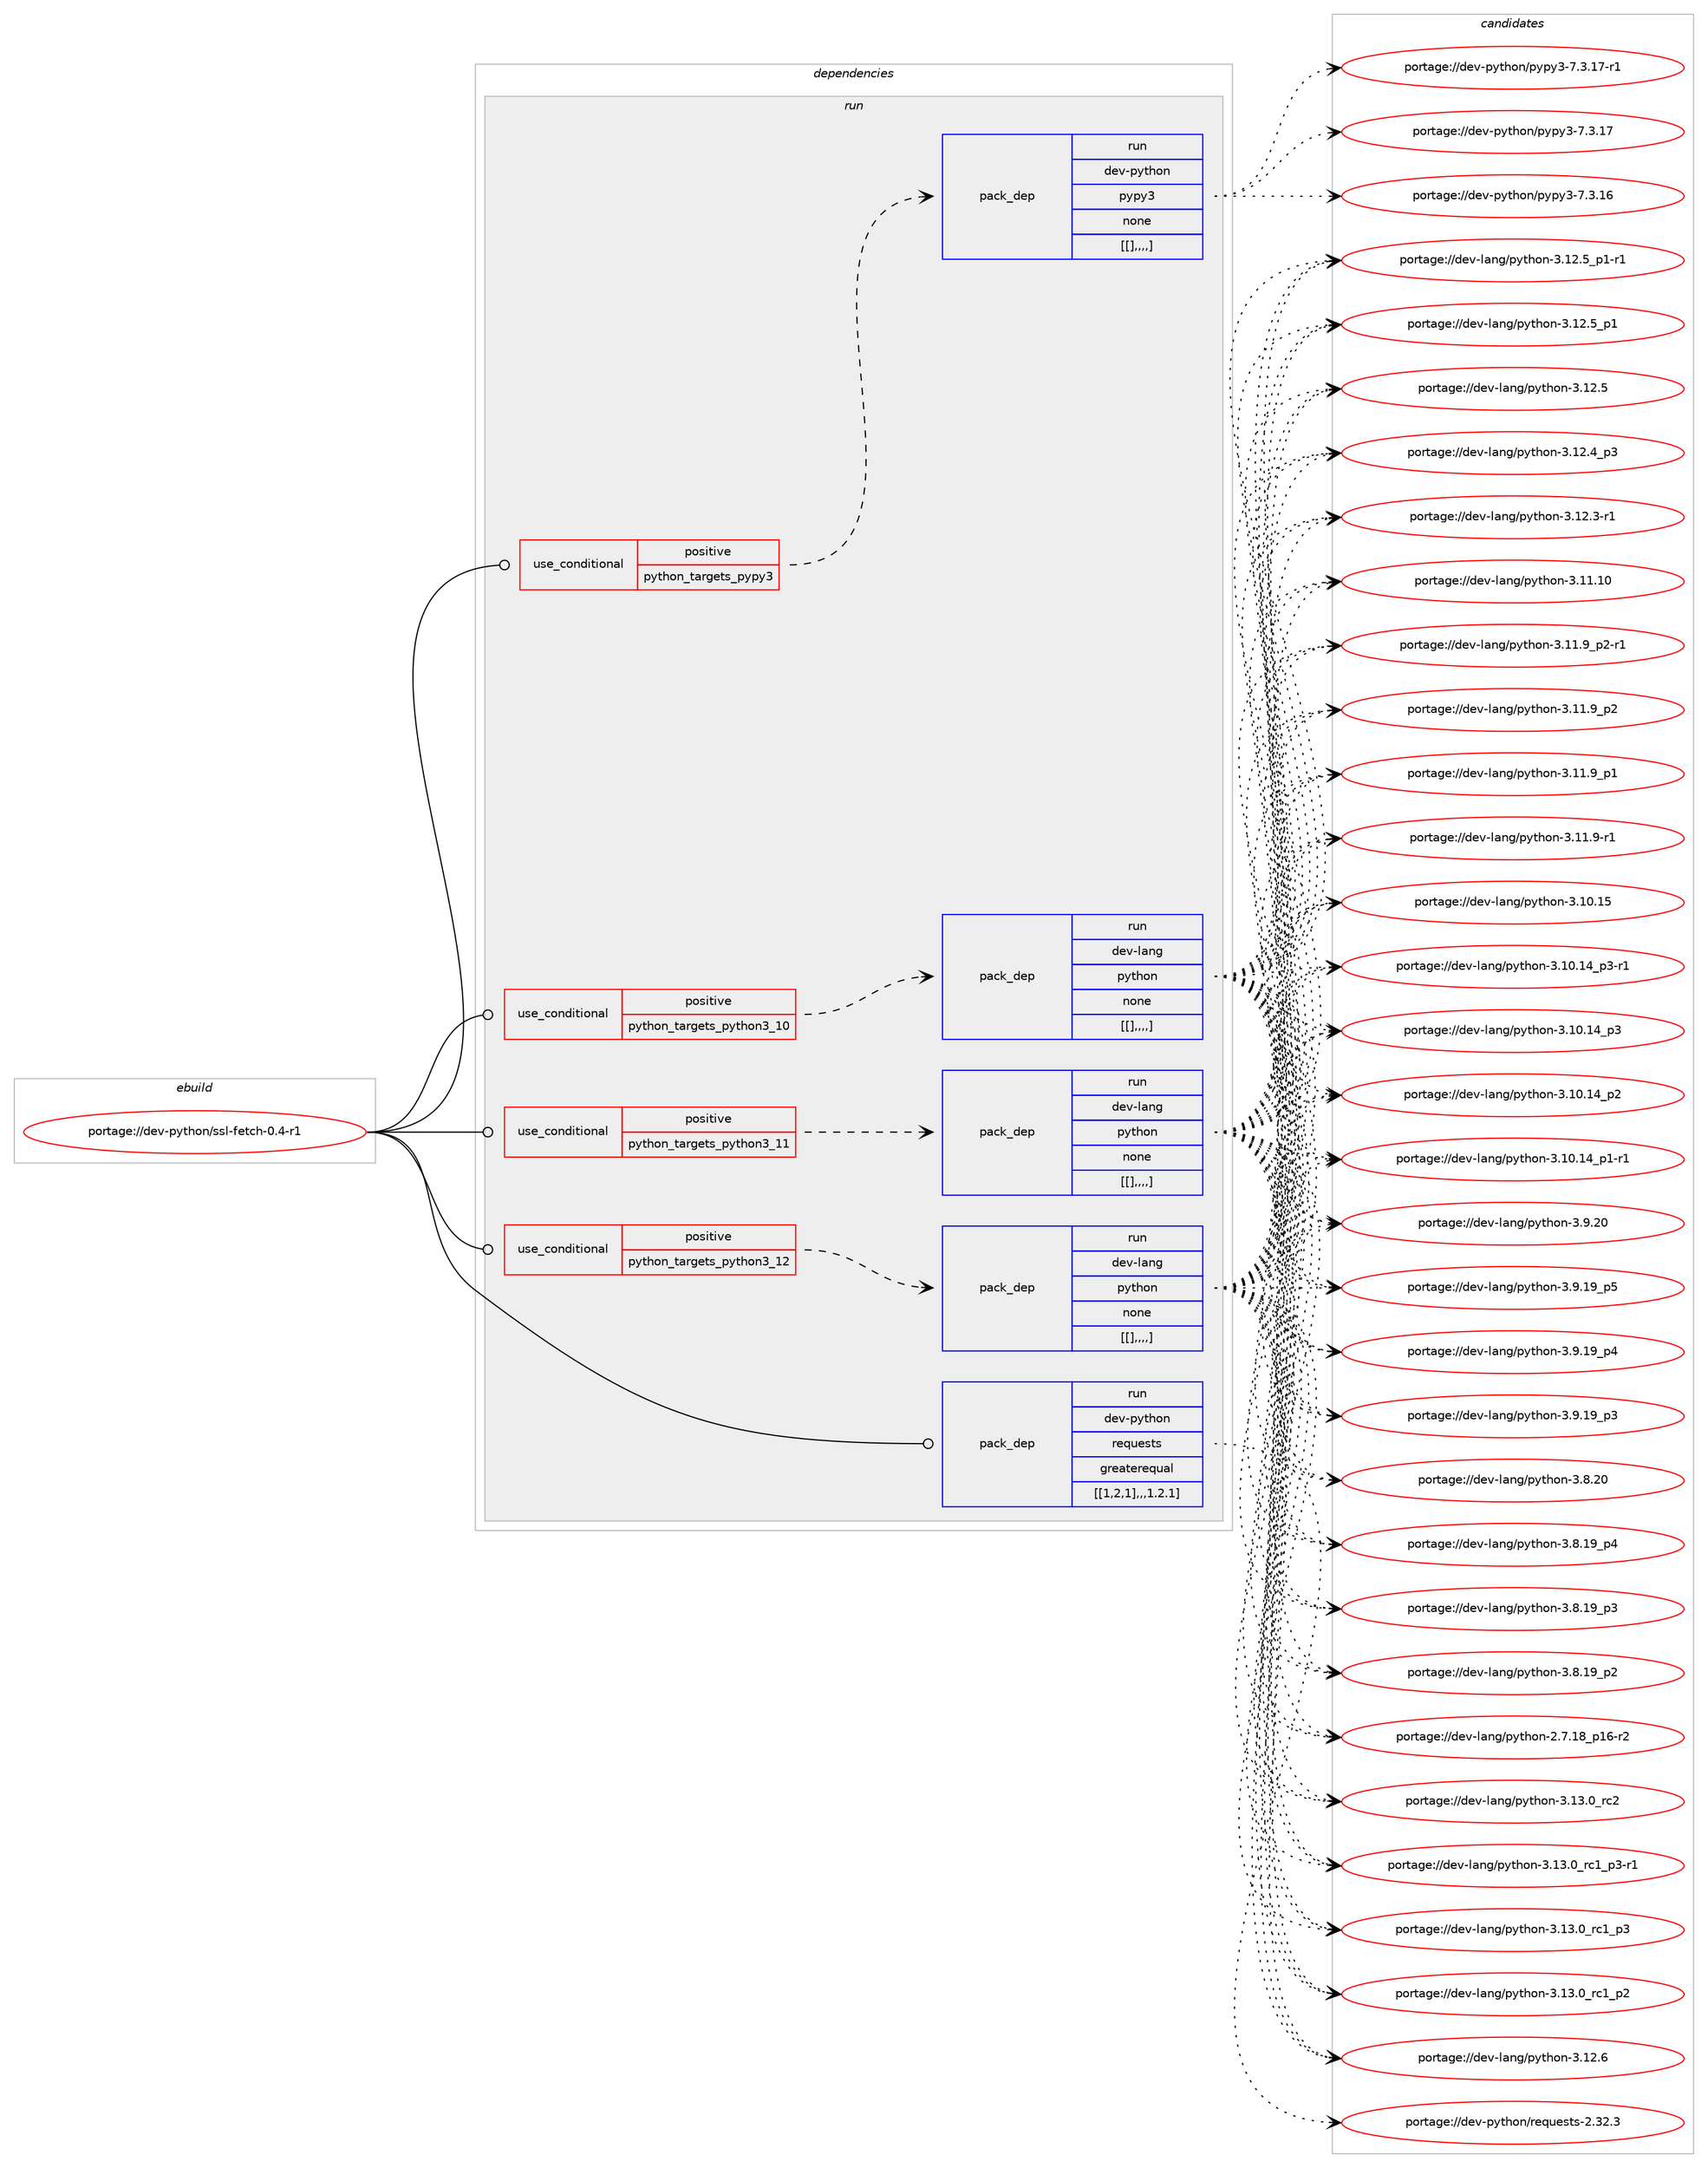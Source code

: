 digraph prolog {

# *************
# Graph options
# *************

newrank=true;
concentrate=true;
compound=true;
graph [rankdir=LR,fontname=Helvetica,fontsize=10,ranksep=1.5];#, ranksep=2.5, nodesep=0.2];
edge  [arrowhead=vee];
node  [fontname=Helvetica,fontsize=10];

# **********
# The ebuild
# **********

subgraph cluster_leftcol {
color=gray;
label=<<i>ebuild</i>>;
id [label="portage://dev-python/ssl-fetch-0.4-r1", color=red, width=4, href="../dev-python/ssl-fetch-0.4-r1.svg"];
}

# ****************
# The dependencies
# ****************

subgraph cluster_midcol {
color=gray;
label=<<i>dependencies</i>>;
subgraph cluster_compile {
fillcolor="#eeeeee";
style=filled;
label=<<i>compile</i>>;
}
subgraph cluster_compileandrun {
fillcolor="#eeeeee";
style=filled;
label=<<i>compile and run</i>>;
}
subgraph cluster_run {
fillcolor="#eeeeee";
style=filled;
label=<<i>run</i>>;
subgraph cond41156 {
dependency166941 [label=<<TABLE BORDER="0" CELLBORDER="1" CELLSPACING="0" CELLPADDING="4"><TR><TD ROWSPAN="3" CELLPADDING="10">use_conditional</TD></TR><TR><TD>positive</TD></TR><TR><TD>python_targets_pypy3</TD></TR></TABLE>>, shape=none, color=red];
subgraph pack124524 {
dependency166942 [label=<<TABLE BORDER="0" CELLBORDER="1" CELLSPACING="0" CELLPADDING="4" WIDTH="220"><TR><TD ROWSPAN="6" CELLPADDING="30">pack_dep</TD></TR><TR><TD WIDTH="110">run</TD></TR><TR><TD>dev-python</TD></TR><TR><TD>pypy3</TD></TR><TR><TD>none</TD></TR><TR><TD>[[],,,,]</TD></TR></TABLE>>, shape=none, color=blue];
}
dependency166941:e -> dependency166942:w [weight=20,style="dashed",arrowhead="vee"];
}
id:e -> dependency166941:w [weight=20,style="solid",arrowhead="odot"];
subgraph cond41157 {
dependency166943 [label=<<TABLE BORDER="0" CELLBORDER="1" CELLSPACING="0" CELLPADDING="4"><TR><TD ROWSPAN="3" CELLPADDING="10">use_conditional</TD></TR><TR><TD>positive</TD></TR><TR><TD>python_targets_python3_10</TD></TR></TABLE>>, shape=none, color=red];
subgraph pack124525 {
dependency166944 [label=<<TABLE BORDER="0" CELLBORDER="1" CELLSPACING="0" CELLPADDING="4" WIDTH="220"><TR><TD ROWSPAN="6" CELLPADDING="30">pack_dep</TD></TR><TR><TD WIDTH="110">run</TD></TR><TR><TD>dev-lang</TD></TR><TR><TD>python</TD></TR><TR><TD>none</TD></TR><TR><TD>[[],,,,]</TD></TR></TABLE>>, shape=none, color=blue];
}
dependency166943:e -> dependency166944:w [weight=20,style="dashed",arrowhead="vee"];
}
id:e -> dependency166943:w [weight=20,style="solid",arrowhead="odot"];
subgraph cond41158 {
dependency166945 [label=<<TABLE BORDER="0" CELLBORDER="1" CELLSPACING="0" CELLPADDING="4"><TR><TD ROWSPAN="3" CELLPADDING="10">use_conditional</TD></TR><TR><TD>positive</TD></TR><TR><TD>python_targets_python3_11</TD></TR></TABLE>>, shape=none, color=red];
subgraph pack124526 {
dependency166946 [label=<<TABLE BORDER="0" CELLBORDER="1" CELLSPACING="0" CELLPADDING="4" WIDTH="220"><TR><TD ROWSPAN="6" CELLPADDING="30">pack_dep</TD></TR><TR><TD WIDTH="110">run</TD></TR><TR><TD>dev-lang</TD></TR><TR><TD>python</TD></TR><TR><TD>none</TD></TR><TR><TD>[[],,,,]</TD></TR></TABLE>>, shape=none, color=blue];
}
dependency166945:e -> dependency166946:w [weight=20,style="dashed",arrowhead="vee"];
}
id:e -> dependency166945:w [weight=20,style="solid",arrowhead="odot"];
subgraph cond41159 {
dependency166947 [label=<<TABLE BORDER="0" CELLBORDER="1" CELLSPACING="0" CELLPADDING="4"><TR><TD ROWSPAN="3" CELLPADDING="10">use_conditional</TD></TR><TR><TD>positive</TD></TR><TR><TD>python_targets_python3_12</TD></TR></TABLE>>, shape=none, color=red];
subgraph pack124527 {
dependency166948 [label=<<TABLE BORDER="0" CELLBORDER="1" CELLSPACING="0" CELLPADDING="4" WIDTH="220"><TR><TD ROWSPAN="6" CELLPADDING="30">pack_dep</TD></TR><TR><TD WIDTH="110">run</TD></TR><TR><TD>dev-lang</TD></TR><TR><TD>python</TD></TR><TR><TD>none</TD></TR><TR><TD>[[],,,,]</TD></TR></TABLE>>, shape=none, color=blue];
}
dependency166947:e -> dependency166948:w [weight=20,style="dashed",arrowhead="vee"];
}
id:e -> dependency166947:w [weight=20,style="solid",arrowhead="odot"];
subgraph pack124528 {
dependency166949 [label=<<TABLE BORDER="0" CELLBORDER="1" CELLSPACING="0" CELLPADDING="4" WIDTH="220"><TR><TD ROWSPAN="6" CELLPADDING="30">pack_dep</TD></TR><TR><TD WIDTH="110">run</TD></TR><TR><TD>dev-python</TD></TR><TR><TD>requests</TD></TR><TR><TD>greaterequal</TD></TR><TR><TD>[[1,2,1],,,1.2.1]</TD></TR></TABLE>>, shape=none, color=blue];
}
id:e -> dependency166949:w [weight=20,style="solid",arrowhead="odot"];
}
}

# **************
# The candidates
# **************

subgraph cluster_choices {
rank=same;
color=gray;
label=<<i>candidates</i>>;

subgraph choice124524 {
color=black;
nodesep=1;
choice100101118451121211161041111104711212111212151455546514649554511449 [label="portage://dev-python/pypy3-7.3.17-r1", color=red, width=4,href="../dev-python/pypy3-7.3.17-r1.svg"];
choice10010111845112121116104111110471121211121215145554651464955 [label="portage://dev-python/pypy3-7.3.17", color=red, width=4,href="../dev-python/pypy3-7.3.17.svg"];
choice10010111845112121116104111110471121211121215145554651464954 [label="portage://dev-python/pypy3-7.3.16", color=red, width=4,href="../dev-python/pypy3-7.3.16.svg"];
dependency166942:e -> choice100101118451121211161041111104711212111212151455546514649554511449:w [style=dotted,weight="100"];
dependency166942:e -> choice10010111845112121116104111110471121211121215145554651464955:w [style=dotted,weight="100"];
dependency166942:e -> choice10010111845112121116104111110471121211121215145554651464954:w [style=dotted,weight="100"];
}
subgraph choice124525 {
color=black;
nodesep=1;
choice10010111845108971101034711212111610411111045514649514648951149950 [label="portage://dev-lang/python-3.13.0_rc2", color=red, width=4,href="../dev-lang/python-3.13.0_rc2.svg"];
choice1001011184510897110103471121211161041111104551464951464895114994995112514511449 [label="portage://dev-lang/python-3.13.0_rc1_p3-r1", color=red, width=4,href="../dev-lang/python-3.13.0_rc1_p3-r1.svg"];
choice100101118451089711010347112121116104111110455146495146489511499499511251 [label="portage://dev-lang/python-3.13.0_rc1_p3", color=red, width=4,href="../dev-lang/python-3.13.0_rc1_p3.svg"];
choice100101118451089711010347112121116104111110455146495146489511499499511250 [label="portage://dev-lang/python-3.13.0_rc1_p2", color=red, width=4,href="../dev-lang/python-3.13.0_rc1_p2.svg"];
choice10010111845108971101034711212111610411111045514649504654 [label="portage://dev-lang/python-3.12.6", color=red, width=4,href="../dev-lang/python-3.12.6.svg"];
choice1001011184510897110103471121211161041111104551464950465395112494511449 [label="portage://dev-lang/python-3.12.5_p1-r1", color=red, width=4,href="../dev-lang/python-3.12.5_p1-r1.svg"];
choice100101118451089711010347112121116104111110455146495046539511249 [label="portage://dev-lang/python-3.12.5_p1", color=red, width=4,href="../dev-lang/python-3.12.5_p1.svg"];
choice10010111845108971101034711212111610411111045514649504653 [label="portage://dev-lang/python-3.12.5", color=red, width=4,href="../dev-lang/python-3.12.5.svg"];
choice100101118451089711010347112121116104111110455146495046529511251 [label="portage://dev-lang/python-3.12.4_p3", color=red, width=4,href="../dev-lang/python-3.12.4_p3.svg"];
choice100101118451089711010347112121116104111110455146495046514511449 [label="portage://dev-lang/python-3.12.3-r1", color=red, width=4,href="../dev-lang/python-3.12.3-r1.svg"];
choice1001011184510897110103471121211161041111104551464949464948 [label="portage://dev-lang/python-3.11.10", color=red, width=4,href="../dev-lang/python-3.11.10.svg"];
choice1001011184510897110103471121211161041111104551464949465795112504511449 [label="portage://dev-lang/python-3.11.9_p2-r1", color=red, width=4,href="../dev-lang/python-3.11.9_p2-r1.svg"];
choice100101118451089711010347112121116104111110455146494946579511250 [label="portage://dev-lang/python-3.11.9_p2", color=red, width=4,href="../dev-lang/python-3.11.9_p2.svg"];
choice100101118451089711010347112121116104111110455146494946579511249 [label="portage://dev-lang/python-3.11.9_p1", color=red, width=4,href="../dev-lang/python-3.11.9_p1.svg"];
choice100101118451089711010347112121116104111110455146494946574511449 [label="portage://dev-lang/python-3.11.9-r1", color=red, width=4,href="../dev-lang/python-3.11.9-r1.svg"];
choice1001011184510897110103471121211161041111104551464948464953 [label="portage://dev-lang/python-3.10.15", color=red, width=4,href="../dev-lang/python-3.10.15.svg"];
choice100101118451089711010347112121116104111110455146494846495295112514511449 [label="portage://dev-lang/python-3.10.14_p3-r1", color=red, width=4,href="../dev-lang/python-3.10.14_p3-r1.svg"];
choice10010111845108971101034711212111610411111045514649484649529511251 [label="portage://dev-lang/python-3.10.14_p3", color=red, width=4,href="../dev-lang/python-3.10.14_p3.svg"];
choice10010111845108971101034711212111610411111045514649484649529511250 [label="portage://dev-lang/python-3.10.14_p2", color=red, width=4,href="../dev-lang/python-3.10.14_p2.svg"];
choice100101118451089711010347112121116104111110455146494846495295112494511449 [label="portage://dev-lang/python-3.10.14_p1-r1", color=red, width=4,href="../dev-lang/python-3.10.14_p1-r1.svg"];
choice10010111845108971101034711212111610411111045514657465048 [label="portage://dev-lang/python-3.9.20", color=red, width=4,href="../dev-lang/python-3.9.20.svg"];
choice100101118451089711010347112121116104111110455146574649579511253 [label="portage://dev-lang/python-3.9.19_p5", color=red, width=4,href="../dev-lang/python-3.9.19_p5.svg"];
choice100101118451089711010347112121116104111110455146574649579511252 [label="portage://dev-lang/python-3.9.19_p4", color=red, width=4,href="../dev-lang/python-3.9.19_p4.svg"];
choice100101118451089711010347112121116104111110455146574649579511251 [label="portage://dev-lang/python-3.9.19_p3", color=red, width=4,href="../dev-lang/python-3.9.19_p3.svg"];
choice10010111845108971101034711212111610411111045514656465048 [label="portage://dev-lang/python-3.8.20", color=red, width=4,href="../dev-lang/python-3.8.20.svg"];
choice100101118451089711010347112121116104111110455146564649579511252 [label="portage://dev-lang/python-3.8.19_p4", color=red, width=4,href="../dev-lang/python-3.8.19_p4.svg"];
choice100101118451089711010347112121116104111110455146564649579511251 [label="portage://dev-lang/python-3.8.19_p3", color=red, width=4,href="../dev-lang/python-3.8.19_p3.svg"];
choice100101118451089711010347112121116104111110455146564649579511250 [label="portage://dev-lang/python-3.8.19_p2", color=red, width=4,href="../dev-lang/python-3.8.19_p2.svg"];
choice100101118451089711010347112121116104111110455046554649569511249544511450 [label="portage://dev-lang/python-2.7.18_p16-r2", color=red, width=4,href="../dev-lang/python-2.7.18_p16-r2.svg"];
dependency166944:e -> choice10010111845108971101034711212111610411111045514649514648951149950:w [style=dotted,weight="100"];
dependency166944:e -> choice1001011184510897110103471121211161041111104551464951464895114994995112514511449:w [style=dotted,weight="100"];
dependency166944:e -> choice100101118451089711010347112121116104111110455146495146489511499499511251:w [style=dotted,weight="100"];
dependency166944:e -> choice100101118451089711010347112121116104111110455146495146489511499499511250:w [style=dotted,weight="100"];
dependency166944:e -> choice10010111845108971101034711212111610411111045514649504654:w [style=dotted,weight="100"];
dependency166944:e -> choice1001011184510897110103471121211161041111104551464950465395112494511449:w [style=dotted,weight="100"];
dependency166944:e -> choice100101118451089711010347112121116104111110455146495046539511249:w [style=dotted,weight="100"];
dependency166944:e -> choice10010111845108971101034711212111610411111045514649504653:w [style=dotted,weight="100"];
dependency166944:e -> choice100101118451089711010347112121116104111110455146495046529511251:w [style=dotted,weight="100"];
dependency166944:e -> choice100101118451089711010347112121116104111110455146495046514511449:w [style=dotted,weight="100"];
dependency166944:e -> choice1001011184510897110103471121211161041111104551464949464948:w [style=dotted,weight="100"];
dependency166944:e -> choice1001011184510897110103471121211161041111104551464949465795112504511449:w [style=dotted,weight="100"];
dependency166944:e -> choice100101118451089711010347112121116104111110455146494946579511250:w [style=dotted,weight="100"];
dependency166944:e -> choice100101118451089711010347112121116104111110455146494946579511249:w [style=dotted,weight="100"];
dependency166944:e -> choice100101118451089711010347112121116104111110455146494946574511449:w [style=dotted,weight="100"];
dependency166944:e -> choice1001011184510897110103471121211161041111104551464948464953:w [style=dotted,weight="100"];
dependency166944:e -> choice100101118451089711010347112121116104111110455146494846495295112514511449:w [style=dotted,weight="100"];
dependency166944:e -> choice10010111845108971101034711212111610411111045514649484649529511251:w [style=dotted,weight="100"];
dependency166944:e -> choice10010111845108971101034711212111610411111045514649484649529511250:w [style=dotted,weight="100"];
dependency166944:e -> choice100101118451089711010347112121116104111110455146494846495295112494511449:w [style=dotted,weight="100"];
dependency166944:e -> choice10010111845108971101034711212111610411111045514657465048:w [style=dotted,weight="100"];
dependency166944:e -> choice100101118451089711010347112121116104111110455146574649579511253:w [style=dotted,weight="100"];
dependency166944:e -> choice100101118451089711010347112121116104111110455146574649579511252:w [style=dotted,weight="100"];
dependency166944:e -> choice100101118451089711010347112121116104111110455146574649579511251:w [style=dotted,weight="100"];
dependency166944:e -> choice10010111845108971101034711212111610411111045514656465048:w [style=dotted,weight="100"];
dependency166944:e -> choice100101118451089711010347112121116104111110455146564649579511252:w [style=dotted,weight="100"];
dependency166944:e -> choice100101118451089711010347112121116104111110455146564649579511251:w [style=dotted,weight="100"];
dependency166944:e -> choice100101118451089711010347112121116104111110455146564649579511250:w [style=dotted,weight="100"];
dependency166944:e -> choice100101118451089711010347112121116104111110455046554649569511249544511450:w [style=dotted,weight="100"];
}
subgraph choice124526 {
color=black;
nodesep=1;
choice10010111845108971101034711212111610411111045514649514648951149950 [label="portage://dev-lang/python-3.13.0_rc2", color=red, width=4,href="../dev-lang/python-3.13.0_rc2.svg"];
choice1001011184510897110103471121211161041111104551464951464895114994995112514511449 [label="portage://dev-lang/python-3.13.0_rc1_p3-r1", color=red, width=4,href="../dev-lang/python-3.13.0_rc1_p3-r1.svg"];
choice100101118451089711010347112121116104111110455146495146489511499499511251 [label="portage://dev-lang/python-3.13.0_rc1_p3", color=red, width=4,href="../dev-lang/python-3.13.0_rc1_p3.svg"];
choice100101118451089711010347112121116104111110455146495146489511499499511250 [label="portage://dev-lang/python-3.13.0_rc1_p2", color=red, width=4,href="../dev-lang/python-3.13.0_rc1_p2.svg"];
choice10010111845108971101034711212111610411111045514649504654 [label="portage://dev-lang/python-3.12.6", color=red, width=4,href="../dev-lang/python-3.12.6.svg"];
choice1001011184510897110103471121211161041111104551464950465395112494511449 [label="portage://dev-lang/python-3.12.5_p1-r1", color=red, width=4,href="../dev-lang/python-3.12.5_p1-r1.svg"];
choice100101118451089711010347112121116104111110455146495046539511249 [label="portage://dev-lang/python-3.12.5_p1", color=red, width=4,href="../dev-lang/python-3.12.5_p1.svg"];
choice10010111845108971101034711212111610411111045514649504653 [label="portage://dev-lang/python-3.12.5", color=red, width=4,href="../dev-lang/python-3.12.5.svg"];
choice100101118451089711010347112121116104111110455146495046529511251 [label="portage://dev-lang/python-3.12.4_p3", color=red, width=4,href="../dev-lang/python-3.12.4_p3.svg"];
choice100101118451089711010347112121116104111110455146495046514511449 [label="portage://dev-lang/python-3.12.3-r1", color=red, width=4,href="../dev-lang/python-3.12.3-r1.svg"];
choice1001011184510897110103471121211161041111104551464949464948 [label="portage://dev-lang/python-3.11.10", color=red, width=4,href="../dev-lang/python-3.11.10.svg"];
choice1001011184510897110103471121211161041111104551464949465795112504511449 [label="portage://dev-lang/python-3.11.9_p2-r1", color=red, width=4,href="../dev-lang/python-3.11.9_p2-r1.svg"];
choice100101118451089711010347112121116104111110455146494946579511250 [label="portage://dev-lang/python-3.11.9_p2", color=red, width=4,href="../dev-lang/python-3.11.9_p2.svg"];
choice100101118451089711010347112121116104111110455146494946579511249 [label="portage://dev-lang/python-3.11.9_p1", color=red, width=4,href="../dev-lang/python-3.11.9_p1.svg"];
choice100101118451089711010347112121116104111110455146494946574511449 [label="portage://dev-lang/python-3.11.9-r1", color=red, width=4,href="../dev-lang/python-3.11.9-r1.svg"];
choice1001011184510897110103471121211161041111104551464948464953 [label="portage://dev-lang/python-3.10.15", color=red, width=4,href="../dev-lang/python-3.10.15.svg"];
choice100101118451089711010347112121116104111110455146494846495295112514511449 [label="portage://dev-lang/python-3.10.14_p3-r1", color=red, width=4,href="../dev-lang/python-3.10.14_p3-r1.svg"];
choice10010111845108971101034711212111610411111045514649484649529511251 [label="portage://dev-lang/python-3.10.14_p3", color=red, width=4,href="../dev-lang/python-3.10.14_p3.svg"];
choice10010111845108971101034711212111610411111045514649484649529511250 [label="portage://dev-lang/python-3.10.14_p2", color=red, width=4,href="../dev-lang/python-3.10.14_p2.svg"];
choice100101118451089711010347112121116104111110455146494846495295112494511449 [label="portage://dev-lang/python-3.10.14_p1-r1", color=red, width=4,href="../dev-lang/python-3.10.14_p1-r1.svg"];
choice10010111845108971101034711212111610411111045514657465048 [label="portage://dev-lang/python-3.9.20", color=red, width=4,href="../dev-lang/python-3.9.20.svg"];
choice100101118451089711010347112121116104111110455146574649579511253 [label="portage://dev-lang/python-3.9.19_p5", color=red, width=4,href="../dev-lang/python-3.9.19_p5.svg"];
choice100101118451089711010347112121116104111110455146574649579511252 [label="portage://dev-lang/python-3.9.19_p4", color=red, width=4,href="../dev-lang/python-3.9.19_p4.svg"];
choice100101118451089711010347112121116104111110455146574649579511251 [label="portage://dev-lang/python-3.9.19_p3", color=red, width=4,href="../dev-lang/python-3.9.19_p3.svg"];
choice10010111845108971101034711212111610411111045514656465048 [label="portage://dev-lang/python-3.8.20", color=red, width=4,href="../dev-lang/python-3.8.20.svg"];
choice100101118451089711010347112121116104111110455146564649579511252 [label="portage://dev-lang/python-3.8.19_p4", color=red, width=4,href="../dev-lang/python-3.8.19_p4.svg"];
choice100101118451089711010347112121116104111110455146564649579511251 [label="portage://dev-lang/python-3.8.19_p3", color=red, width=4,href="../dev-lang/python-3.8.19_p3.svg"];
choice100101118451089711010347112121116104111110455146564649579511250 [label="portage://dev-lang/python-3.8.19_p2", color=red, width=4,href="../dev-lang/python-3.8.19_p2.svg"];
choice100101118451089711010347112121116104111110455046554649569511249544511450 [label="portage://dev-lang/python-2.7.18_p16-r2", color=red, width=4,href="../dev-lang/python-2.7.18_p16-r2.svg"];
dependency166946:e -> choice10010111845108971101034711212111610411111045514649514648951149950:w [style=dotted,weight="100"];
dependency166946:e -> choice1001011184510897110103471121211161041111104551464951464895114994995112514511449:w [style=dotted,weight="100"];
dependency166946:e -> choice100101118451089711010347112121116104111110455146495146489511499499511251:w [style=dotted,weight="100"];
dependency166946:e -> choice100101118451089711010347112121116104111110455146495146489511499499511250:w [style=dotted,weight="100"];
dependency166946:e -> choice10010111845108971101034711212111610411111045514649504654:w [style=dotted,weight="100"];
dependency166946:e -> choice1001011184510897110103471121211161041111104551464950465395112494511449:w [style=dotted,weight="100"];
dependency166946:e -> choice100101118451089711010347112121116104111110455146495046539511249:w [style=dotted,weight="100"];
dependency166946:e -> choice10010111845108971101034711212111610411111045514649504653:w [style=dotted,weight="100"];
dependency166946:e -> choice100101118451089711010347112121116104111110455146495046529511251:w [style=dotted,weight="100"];
dependency166946:e -> choice100101118451089711010347112121116104111110455146495046514511449:w [style=dotted,weight="100"];
dependency166946:e -> choice1001011184510897110103471121211161041111104551464949464948:w [style=dotted,weight="100"];
dependency166946:e -> choice1001011184510897110103471121211161041111104551464949465795112504511449:w [style=dotted,weight="100"];
dependency166946:e -> choice100101118451089711010347112121116104111110455146494946579511250:w [style=dotted,weight="100"];
dependency166946:e -> choice100101118451089711010347112121116104111110455146494946579511249:w [style=dotted,weight="100"];
dependency166946:e -> choice100101118451089711010347112121116104111110455146494946574511449:w [style=dotted,weight="100"];
dependency166946:e -> choice1001011184510897110103471121211161041111104551464948464953:w [style=dotted,weight="100"];
dependency166946:e -> choice100101118451089711010347112121116104111110455146494846495295112514511449:w [style=dotted,weight="100"];
dependency166946:e -> choice10010111845108971101034711212111610411111045514649484649529511251:w [style=dotted,weight="100"];
dependency166946:e -> choice10010111845108971101034711212111610411111045514649484649529511250:w [style=dotted,weight="100"];
dependency166946:e -> choice100101118451089711010347112121116104111110455146494846495295112494511449:w [style=dotted,weight="100"];
dependency166946:e -> choice10010111845108971101034711212111610411111045514657465048:w [style=dotted,weight="100"];
dependency166946:e -> choice100101118451089711010347112121116104111110455146574649579511253:w [style=dotted,weight="100"];
dependency166946:e -> choice100101118451089711010347112121116104111110455146574649579511252:w [style=dotted,weight="100"];
dependency166946:e -> choice100101118451089711010347112121116104111110455146574649579511251:w [style=dotted,weight="100"];
dependency166946:e -> choice10010111845108971101034711212111610411111045514656465048:w [style=dotted,weight="100"];
dependency166946:e -> choice100101118451089711010347112121116104111110455146564649579511252:w [style=dotted,weight="100"];
dependency166946:e -> choice100101118451089711010347112121116104111110455146564649579511251:w [style=dotted,weight="100"];
dependency166946:e -> choice100101118451089711010347112121116104111110455146564649579511250:w [style=dotted,weight="100"];
dependency166946:e -> choice100101118451089711010347112121116104111110455046554649569511249544511450:w [style=dotted,weight="100"];
}
subgraph choice124527 {
color=black;
nodesep=1;
choice10010111845108971101034711212111610411111045514649514648951149950 [label="portage://dev-lang/python-3.13.0_rc2", color=red, width=4,href="../dev-lang/python-3.13.0_rc2.svg"];
choice1001011184510897110103471121211161041111104551464951464895114994995112514511449 [label="portage://dev-lang/python-3.13.0_rc1_p3-r1", color=red, width=4,href="../dev-lang/python-3.13.0_rc1_p3-r1.svg"];
choice100101118451089711010347112121116104111110455146495146489511499499511251 [label="portage://dev-lang/python-3.13.0_rc1_p3", color=red, width=4,href="../dev-lang/python-3.13.0_rc1_p3.svg"];
choice100101118451089711010347112121116104111110455146495146489511499499511250 [label="portage://dev-lang/python-3.13.0_rc1_p2", color=red, width=4,href="../dev-lang/python-3.13.0_rc1_p2.svg"];
choice10010111845108971101034711212111610411111045514649504654 [label="portage://dev-lang/python-3.12.6", color=red, width=4,href="../dev-lang/python-3.12.6.svg"];
choice1001011184510897110103471121211161041111104551464950465395112494511449 [label="portage://dev-lang/python-3.12.5_p1-r1", color=red, width=4,href="../dev-lang/python-3.12.5_p1-r1.svg"];
choice100101118451089711010347112121116104111110455146495046539511249 [label="portage://dev-lang/python-3.12.5_p1", color=red, width=4,href="../dev-lang/python-3.12.5_p1.svg"];
choice10010111845108971101034711212111610411111045514649504653 [label="portage://dev-lang/python-3.12.5", color=red, width=4,href="../dev-lang/python-3.12.5.svg"];
choice100101118451089711010347112121116104111110455146495046529511251 [label="portage://dev-lang/python-3.12.4_p3", color=red, width=4,href="../dev-lang/python-3.12.4_p3.svg"];
choice100101118451089711010347112121116104111110455146495046514511449 [label="portage://dev-lang/python-3.12.3-r1", color=red, width=4,href="../dev-lang/python-3.12.3-r1.svg"];
choice1001011184510897110103471121211161041111104551464949464948 [label="portage://dev-lang/python-3.11.10", color=red, width=4,href="../dev-lang/python-3.11.10.svg"];
choice1001011184510897110103471121211161041111104551464949465795112504511449 [label="portage://dev-lang/python-3.11.9_p2-r1", color=red, width=4,href="../dev-lang/python-3.11.9_p2-r1.svg"];
choice100101118451089711010347112121116104111110455146494946579511250 [label="portage://dev-lang/python-3.11.9_p2", color=red, width=4,href="../dev-lang/python-3.11.9_p2.svg"];
choice100101118451089711010347112121116104111110455146494946579511249 [label="portage://dev-lang/python-3.11.9_p1", color=red, width=4,href="../dev-lang/python-3.11.9_p1.svg"];
choice100101118451089711010347112121116104111110455146494946574511449 [label="portage://dev-lang/python-3.11.9-r1", color=red, width=4,href="../dev-lang/python-3.11.9-r1.svg"];
choice1001011184510897110103471121211161041111104551464948464953 [label="portage://dev-lang/python-3.10.15", color=red, width=4,href="../dev-lang/python-3.10.15.svg"];
choice100101118451089711010347112121116104111110455146494846495295112514511449 [label="portage://dev-lang/python-3.10.14_p3-r1", color=red, width=4,href="../dev-lang/python-3.10.14_p3-r1.svg"];
choice10010111845108971101034711212111610411111045514649484649529511251 [label="portage://dev-lang/python-3.10.14_p3", color=red, width=4,href="../dev-lang/python-3.10.14_p3.svg"];
choice10010111845108971101034711212111610411111045514649484649529511250 [label="portage://dev-lang/python-3.10.14_p2", color=red, width=4,href="../dev-lang/python-3.10.14_p2.svg"];
choice100101118451089711010347112121116104111110455146494846495295112494511449 [label="portage://dev-lang/python-3.10.14_p1-r1", color=red, width=4,href="../dev-lang/python-3.10.14_p1-r1.svg"];
choice10010111845108971101034711212111610411111045514657465048 [label="portage://dev-lang/python-3.9.20", color=red, width=4,href="../dev-lang/python-3.9.20.svg"];
choice100101118451089711010347112121116104111110455146574649579511253 [label="portage://dev-lang/python-3.9.19_p5", color=red, width=4,href="../dev-lang/python-3.9.19_p5.svg"];
choice100101118451089711010347112121116104111110455146574649579511252 [label="portage://dev-lang/python-3.9.19_p4", color=red, width=4,href="../dev-lang/python-3.9.19_p4.svg"];
choice100101118451089711010347112121116104111110455146574649579511251 [label="portage://dev-lang/python-3.9.19_p3", color=red, width=4,href="../dev-lang/python-3.9.19_p3.svg"];
choice10010111845108971101034711212111610411111045514656465048 [label="portage://dev-lang/python-3.8.20", color=red, width=4,href="../dev-lang/python-3.8.20.svg"];
choice100101118451089711010347112121116104111110455146564649579511252 [label="portage://dev-lang/python-3.8.19_p4", color=red, width=4,href="../dev-lang/python-3.8.19_p4.svg"];
choice100101118451089711010347112121116104111110455146564649579511251 [label="portage://dev-lang/python-3.8.19_p3", color=red, width=4,href="../dev-lang/python-3.8.19_p3.svg"];
choice100101118451089711010347112121116104111110455146564649579511250 [label="portage://dev-lang/python-3.8.19_p2", color=red, width=4,href="../dev-lang/python-3.8.19_p2.svg"];
choice100101118451089711010347112121116104111110455046554649569511249544511450 [label="portage://dev-lang/python-2.7.18_p16-r2", color=red, width=4,href="../dev-lang/python-2.7.18_p16-r2.svg"];
dependency166948:e -> choice10010111845108971101034711212111610411111045514649514648951149950:w [style=dotted,weight="100"];
dependency166948:e -> choice1001011184510897110103471121211161041111104551464951464895114994995112514511449:w [style=dotted,weight="100"];
dependency166948:e -> choice100101118451089711010347112121116104111110455146495146489511499499511251:w [style=dotted,weight="100"];
dependency166948:e -> choice100101118451089711010347112121116104111110455146495146489511499499511250:w [style=dotted,weight="100"];
dependency166948:e -> choice10010111845108971101034711212111610411111045514649504654:w [style=dotted,weight="100"];
dependency166948:e -> choice1001011184510897110103471121211161041111104551464950465395112494511449:w [style=dotted,weight="100"];
dependency166948:e -> choice100101118451089711010347112121116104111110455146495046539511249:w [style=dotted,weight="100"];
dependency166948:e -> choice10010111845108971101034711212111610411111045514649504653:w [style=dotted,weight="100"];
dependency166948:e -> choice100101118451089711010347112121116104111110455146495046529511251:w [style=dotted,weight="100"];
dependency166948:e -> choice100101118451089711010347112121116104111110455146495046514511449:w [style=dotted,weight="100"];
dependency166948:e -> choice1001011184510897110103471121211161041111104551464949464948:w [style=dotted,weight="100"];
dependency166948:e -> choice1001011184510897110103471121211161041111104551464949465795112504511449:w [style=dotted,weight="100"];
dependency166948:e -> choice100101118451089711010347112121116104111110455146494946579511250:w [style=dotted,weight="100"];
dependency166948:e -> choice100101118451089711010347112121116104111110455146494946579511249:w [style=dotted,weight="100"];
dependency166948:e -> choice100101118451089711010347112121116104111110455146494946574511449:w [style=dotted,weight="100"];
dependency166948:e -> choice1001011184510897110103471121211161041111104551464948464953:w [style=dotted,weight="100"];
dependency166948:e -> choice100101118451089711010347112121116104111110455146494846495295112514511449:w [style=dotted,weight="100"];
dependency166948:e -> choice10010111845108971101034711212111610411111045514649484649529511251:w [style=dotted,weight="100"];
dependency166948:e -> choice10010111845108971101034711212111610411111045514649484649529511250:w [style=dotted,weight="100"];
dependency166948:e -> choice100101118451089711010347112121116104111110455146494846495295112494511449:w [style=dotted,weight="100"];
dependency166948:e -> choice10010111845108971101034711212111610411111045514657465048:w [style=dotted,weight="100"];
dependency166948:e -> choice100101118451089711010347112121116104111110455146574649579511253:w [style=dotted,weight="100"];
dependency166948:e -> choice100101118451089711010347112121116104111110455146574649579511252:w [style=dotted,weight="100"];
dependency166948:e -> choice100101118451089711010347112121116104111110455146574649579511251:w [style=dotted,weight="100"];
dependency166948:e -> choice10010111845108971101034711212111610411111045514656465048:w [style=dotted,weight="100"];
dependency166948:e -> choice100101118451089711010347112121116104111110455146564649579511252:w [style=dotted,weight="100"];
dependency166948:e -> choice100101118451089711010347112121116104111110455146564649579511251:w [style=dotted,weight="100"];
dependency166948:e -> choice100101118451089711010347112121116104111110455146564649579511250:w [style=dotted,weight="100"];
dependency166948:e -> choice100101118451089711010347112121116104111110455046554649569511249544511450:w [style=dotted,weight="100"];
}
subgraph choice124528 {
color=black;
nodesep=1;
choice100101118451121211161041111104711410111311710111511611545504651504651 [label="portage://dev-python/requests-2.32.3", color=red, width=4,href="../dev-python/requests-2.32.3.svg"];
dependency166949:e -> choice100101118451121211161041111104711410111311710111511611545504651504651:w [style=dotted,weight="100"];
}
}

}
